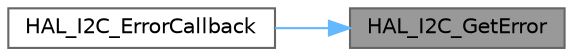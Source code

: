digraph "HAL_I2C_GetError"
{
 // LATEX_PDF_SIZE
  bgcolor="transparent";
  edge [fontname=Helvetica,fontsize=10,labelfontname=Helvetica,labelfontsize=10];
  node [fontname=Helvetica,fontsize=10,shape=box,height=0.2,width=0.4];
  rankdir="RL";
  Node1 [id="Node000001",label="HAL_I2C_GetError",height=0.2,width=0.4,color="gray40", fillcolor="grey60", style="filled", fontcolor="black",tooltip=" "];
  Node1 -> Node2 [id="edge1_Node000001_Node000002",dir="back",color="steelblue1",style="solid",tooltip=" "];
  Node2 [id="Node000002",label="HAL_I2C_ErrorCallback",height=0.2,width=0.4,color="grey40", fillcolor="white", style="filled",URL="$group___i2_c___i_r_q___handler__and___callbacks.html#ga4d5338cd64a656dfdc4154773bc4f05d",tooltip=" "];
}
